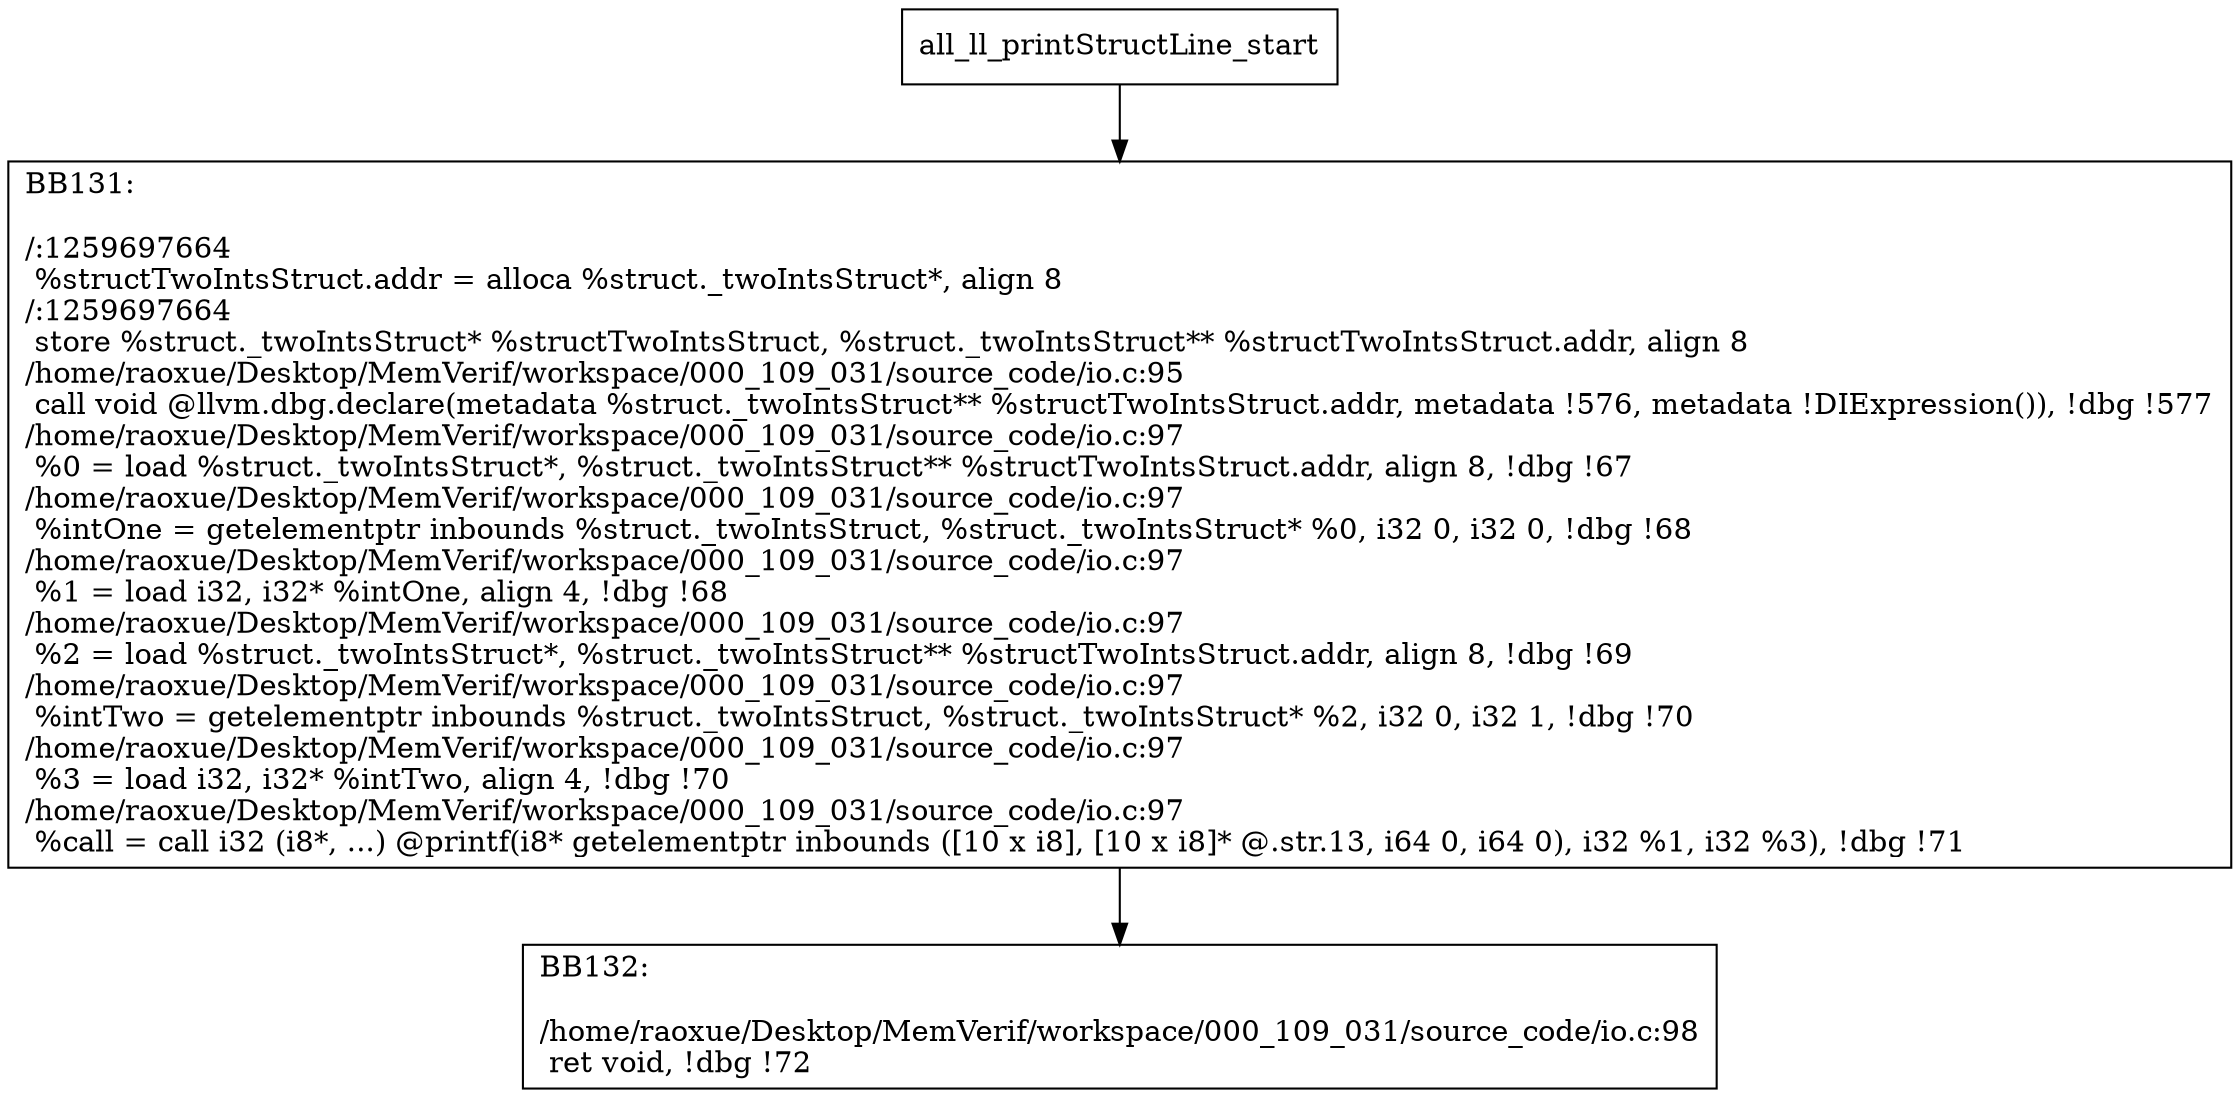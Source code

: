 digraph "CFG for'all_ll_printStructLine' function" {
	BBall_ll_printStructLine_start[shape=record,label="{all_ll_printStructLine_start}"];
	BBall_ll_printStructLine_start-> all_ll_printStructLineBB131;
	all_ll_printStructLineBB131 [shape=record, label="{BB131:\l\l/:1259697664\l
  %structTwoIntsStruct.addr = alloca %struct._twoIntsStruct*, align 8\l
/:1259697664\l
  store %struct._twoIntsStruct* %structTwoIntsStruct, %struct._twoIntsStruct** %structTwoIntsStruct.addr, align 8\l
/home/raoxue/Desktop/MemVerif/workspace/000_109_031/source_code/io.c:95\l
  call void @llvm.dbg.declare(metadata %struct._twoIntsStruct** %structTwoIntsStruct.addr, metadata !576, metadata !DIExpression()), !dbg !577\l
/home/raoxue/Desktop/MemVerif/workspace/000_109_031/source_code/io.c:97\l
  %0 = load %struct._twoIntsStruct*, %struct._twoIntsStruct** %structTwoIntsStruct.addr, align 8, !dbg !67\l
/home/raoxue/Desktop/MemVerif/workspace/000_109_031/source_code/io.c:97\l
  %intOne = getelementptr inbounds %struct._twoIntsStruct, %struct._twoIntsStruct* %0, i32 0, i32 0, !dbg !68\l
/home/raoxue/Desktop/MemVerif/workspace/000_109_031/source_code/io.c:97\l
  %1 = load i32, i32* %intOne, align 4, !dbg !68\l
/home/raoxue/Desktop/MemVerif/workspace/000_109_031/source_code/io.c:97\l
  %2 = load %struct._twoIntsStruct*, %struct._twoIntsStruct** %structTwoIntsStruct.addr, align 8, !dbg !69\l
/home/raoxue/Desktop/MemVerif/workspace/000_109_031/source_code/io.c:97\l
  %intTwo = getelementptr inbounds %struct._twoIntsStruct, %struct._twoIntsStruct* %2, i32 0, i32 1, !dbg !70\l
/home/raoxue/Desktop/MemVerif/workspace/000_109_031/source_code/io.c:97\l
  %3 = load i32, i32* %intTwo, align 4, !dbg !70\l
/home/raoxue/Desktop/MemVerif/workspace/000_109_031/source_code/io.c:97\l
  %call = call i32 (i8*, ...) @printf(i8* getelementptr inbounds ([10 x i8], [10 x i8]* @.str.13, i64 0, i64 0), i32 %1, i32 %3), !dbg !71\l
}"];
	all_ll_printStructLineBB131-> all_ll_printStructLineBB132;
	all_ll_printStructLineBB132 [shape=record, label="{BB132:\l\l/home/raoxue/Desktop/MemVerif/workspace/000_109_031/source_code/io.c:98\l
  ret void, !dbg !72\l
}"];
}
